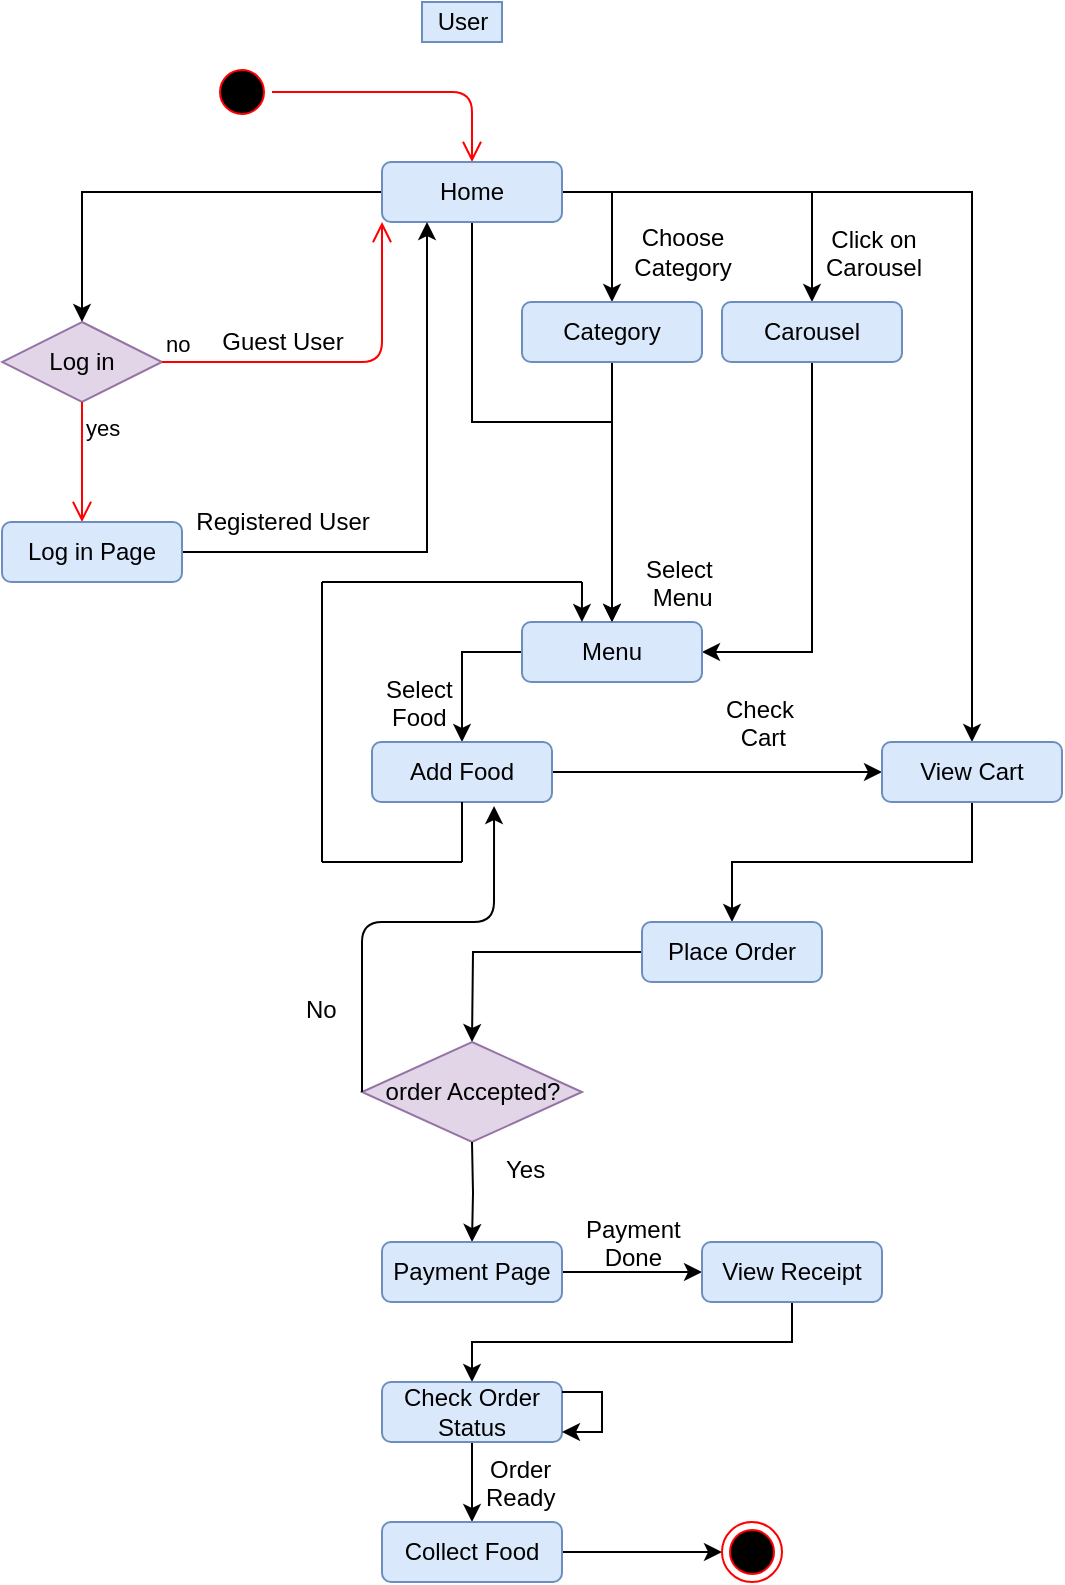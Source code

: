 <mxfile version="13.6.2" type="device"><diagram name="Page-1" id="58cdce13-f638-feb5-8d6f-7d28b1aa9fa0"><mxGraphModel dx="868" dy="433" grid="1" gridSize="10" guides="1" tooltips="1" connect="1" arrows="1" fold="1" page="1" pageScale="1" pageWidth="1100" pageHeight="850" background="#ffffff" math="0" shadow="0"><root><mxCell id="0"/><mxCell id="1" parent="0"/><mxCell id="-p3XTc4RO0In2lzbz4zF-33" value="User&lt;br&gt;" style="text;html=1;align=center;verticalAlign=middle;resizable=0;points=[];autosize=1;fillColor=#dae8fc;strokeColor=#6c8ebf;" parent="1" vertex="1"><mxGeometry x="290" y="10" width="40" height="20" as="geometry"/></mxCell><mxCell id="-p3XTc4RO0In2lzbz4zF-45" value="" style="ellipse;html=1;shape=startState;fillColor=#000000;strokeColor=#ff0000;" parent="1" vertex="1"><mxGeometry x="185" y="40" width="30" height="30" as="geometry"/></mxCell><mxCell id="-p3XTc4RO0In2lzbz4zF-46" value="" style="edgeStyle=orthogonalEdgeStyle;html=1;verticalAlign=bottom;endArrow=open;endSize=8;strokeColor=#ff0000;" parent="1" source="-p3XTc4RO0In2lzbz4zF-45" target="-p3XTc4RO0In2lzbz4zF-72" edge="1"><mxGeometry relative="1" as="geometry"><mxPoint x="120" y="90" as="targetPoint"/></mxGeometry></mxCell><mxCell id="-p3XTc4RO0In2lzbz4zF-76" style="edgeStyle=orthogonalEdgeStyle;rounded=0;orthogonalLoop=1;jettySize=auto;html=1;entryX=0.5;entryY=0;entryDx=0;entryDy=0;" parent="1" source="-p3XTc4RO0In2lzbz4zF-72" target="-p3XTc4RO0In2lzbz4zF-73" edge="1"><mxGeometry relative="1" as="geometry"/></mxCell><mxCell id="-p3XTc4RO0In2lzbz4zF-86" style="edgeStyle=orthogonalEdgeStyle;rounded=0;orthogonalLoop=1;jettySize=auto;html=1;entryX=0.5;entryY=0;entryDx=0;entryDy=0;" parent="1" source="-p3XTc4RO0In2lzbz4zF-72" target="-p3XTc4RO0In2lzbz4zF-82" edge="1"><mxGeometry relative="1" as="geometry"/></mxCell><mxCell id="-p3XTc4RO0In2lzbz4zF-87" style="edgeStyle=orthogonalEdgeStyle;rounded=0;orthogonalLoop=1;jettySize=auto;html=1;" parent="1" source="-p3XTc4RO0In2lzbz4zF-72" target="-p3XTc4RO0In2lzbz4zF-83" edge="1"><mxGeometry relative="1" as="geometry"/></mxCell><mxCell id="-p3XTc4RO0In2lzbz4zF-102" style="edgeStyle=orthogonalEdgeStyle;rounded=0;orthogonalLoop=1;jettySize=auto;html=1;entryX=0.5;entryY=0;entryDx=0;entryDy=0;" parent="1" source="-p3XTc4RO0In2lzbz4zF-72" target="-p3XTc4RO0In2lzbz4zF-93" edge="1"><mxGeometry relative="1" as="geometry"/></mxCell><mxCell id="-p3XTc4RO0In2lzbz4zF-119" style="edgeStyle=orthogonalEdgeStyle;rounded=0;orthogonalLoop=1;jettySize=auto;html=1;exitX=1;exitY=0.5;exitDx=0;exitDy=0;entryX=0.5;entryY=0;entryDx=0;entryDy=0;" parent="1" source="-p3XTc4RO0In2lzbz4zF-72" target="-p3XTc4RO0In2lzbz4zF-118" edge="1"><mxGeometry relative="1" as="geometry"/></mxCell><mxCell id="-p3XTc4RO0In2lzbz4zF-72" value="Home" style="rounded=1;whiteSpace=wrap;html=1;fillColor=#dae8fc;strokeColor=#6c8ebf;" parent="1" vertex="1"><mxGeometry x="270" y="90" width="90" height="30" as="geometry"/></mxCell><mxCell id="-p3XTc4RO0In2lzbz4zF-73" value="Log in" style="rhombus;whiteSpace=wrap;html=1;fillColor=#e1d5e7;strokeColor=#9673a6;" parent="1" vertex="1"><mxGeometry x="80" y="170" width="80" height="40" as="geometry"/></mxCell><mxCell id="-p3XTc4RO0In2lzbz4zF-74" value="no" style="edgeStyle=orthogonalEdgeStyle;html=1;align=left;verticalAlign=bottom;endArrow=open;endSize=8;strokeColor=#ff0000;entryX=0;entryY=1;entryDx=0;entryDy=0;" parent="1" source="-p3XTc4RO0In2lzbz4zF-73" target="-p3XTc4RO0In2lzbz4zF-72" edge="1"><mxGeometry x="-1" relative="1" as="geometry"><mxPoint x="260" y="190" as="targetPoint"/></mxGeometry></mxCell><mxCell id="-p3XTc4RO0In2lzbz4zF-75" value="yes" style="edgeStyle=orthogonalEdgeStyle;html=1;align=left;verticalAlign=top;endArrow=open;endSize=8;strokeColor=#ff0000;" parent="1" source="-p3XTc4RO0In2lzbz4zF-73" edge="1"><mxGeometry x="-1" relative="1" as="geometry"><mxPoint x="120" y="270" as="targetPoint"/></mxGeometry></mxCell><mxCell id="-p3XTc4RO0In2lzbz4zF-78" style="edgeStyle=orthogonalEdgeStyle;rounded=0;orthogonalLoop=1;jettySize=auto;html=1;entryX=0.25;entryY=1;entryDx=0;entryDy=0;" parent="1" source="-p3XTc4RO0In2lzbz4zF-77" target="-p3XTc4RO0In2lzbz4zF-72" edge="1"><mxGeometry relative="1" as="geometry"/></mxCell><mxCell id="-p3XTc4RO0In2lzbz4zF-77" value="Log in Page" style="rounded=1;whiteSpace=wrap;html=1;fillColor=#dae8fc;strokeColor=#6c8ebf;" parent="1" vertex="1"><mxGeometry x="80" y="270" width="90" height="30" as="geometry"/></mxCell><mxCell id="-p3XTc4RO0In2lzbz4zF-80" value="Registered User" style="text;html=1;align=center;verticalAlign=middle;resizable=0;points=[];autosize=1;" parent="1" vertex="1"><mxGeometry x="170" y="260" width="100" height="20" as="geometry"/></mxCell><mxCell id="-p3XTc4RO0In2lzbz4zF-81" value="Guest User" style="text;html=1;align=center;verticalAlign=middle;resizable=0;points=[];autosize=1;" parent="1" vertex="1"><mxGeometry x="180" y="170" width="80" height="20" as="geometry"/></mxCell><mxCell id="-p3XTc4RO0In2lzbz4zF-117" style="edgeStyle=orthogonalEdgeStyle;rounded=0;orthogonalLoop=1;jettySize=auto;html=1;exitX=0.5;exitY=1;exitDx=0;exitDy=0;entryX=1;entryY=0.5;entryDx=0;entryDy=0;" parent="1" source="-p3XTc4RO0In2lzbz4zF-82" target="-p3XTc4RO0In2lzbz4zF-83" edge="1"><mxGeometry relative="1" as="geometry"/></mxCell><mxCell id="-p3XTc4RO0In2lzbz4zF-82" value="Carousel" style="rounded=1;whiteSpace=wrap;html=1;fillColor=#dae8fc;strokeColor=#6c8ebf;" parent="1" vertex="1"><mxGeometry x="440" y="160" width="90" height="30" as="geometry"/></mxCell><mxCell id="-p3XTc4RO0In2lzbz4zF-92" style="edgeStyle=orthogonalEdgeStyle;rounded=0;orthogonalLoop=1;jettySize=auto;html=1;exitX=0;exitY=0.5;exitDx=0;exitDy=0;" parent="1" source="-p3XTc4RO0In2lzbz4zF-83" target="-p3XTc4RO0In2lzbz4zF-89" edge="1"><mxGeometry relative="1" as="geometry"/></mxCell><mxCell id="-p3XTc4RO0In2lzbz4zF-83" value="Menu" style="rounded=1;whiteSpace=wrap;html=1;fillColor=#dae8fc;strokeColor=#6c8ebf;" parent="1" vertex="1"><mxGeometry x="340" y="320" width="90" height="30" as="geometry"/></mxCell><mxCell id="-p3XTc4RO0In2lzbz4zF-94" style="edgeStyle=orthogonalEdgeStyle;rounded=0;orthogonalLoop=1;jettySize=auto;html=1;" parent="1" source="-p3XTc4RO0In2lzbz4zF-89" target="-p3XTc4RO0In2lzbz4zF-93" edge="1"><mxGeometry relative="1" as="geometry"/></mxCell><mxCell id="-p3XTc4RO0In2lzbz4zF-89" value="Add Food" style="rounded=1;whiteSpace=wrap;html=1;fillColor=#dae8fc;strokeColor=#6c8ebf;" parent="1" vertex="1"><mxGeometry x="265" y="380" width="90" height="30" as="geometry"/></mxCell><mxCell id="-p3XTc4RO0In2lzbz4zF-107" style="edgeStyle=orthogonalEdgeStyle;rounded=0;orthogonalLoop=1;jettySize=auto;html=1;exitX=0.5;exitY=1;exitDx=0;exitDy=0;entryX=0.5;entryY=0;entryDx=0;entryDy=0;" parent="1" source="-p3XTc4RO0In2lzbz4zF-93" target="-p3XTc4RO0In2lzbz4zF-103" edge="1"><mxGeometry relative="1" as="geometry"/></mxCell><mxCell id="-p3XTc4RO0In2lzbz4zF-93" value="View Cart" style="rounded=1;whiteSpace=wrap;html=1;fillColor=#dae8fc;strokeColor=#6c8ebf;" parent="1" vertex="1"><mxGeometry x="520" y="380" width="90" height="30" as="geometry"/></mxCell><mxCell id="-p3XTc4RO0In2lzbz4zF-97" value="" style="endArrow=none;html=1;exitX=0.5;exitY=1;exitDx=0;exitDy=0;" parent="1" source="-p3XTc4RO0In2lzbz4zF-89" edge="1"><mxGeometry width="50" height="50" relative="1" as="geometry"><mxPoint x="320" y="360" as="sourcePoint"/><mxPoint x="310" y="440" as="targetPoint"/></mxGeometry></mxCell><mxCell id="-p3XTc4RO0In2lzbz4zF-98" value="" style="endArrow=none;html=1;" parent="1" edge="1"><mxGeometry width="50" height="50" relative="1" as="geometry"><mxPoint x="310" y="440" as="sourcePoint"/><mxPoint x="240" y="440" as="targetPoint"/></mxGeometry></mxCell><mxCell id="-p3XTc4RO0In2lzbz4zF-99" value="" style="endArrow=none;html=1;" parent="1" edge="1"><mxGeometry width="50" height="50" relative="1" as="geometry"><mxPoint x="240" y="440" as="sourcePoint"/><mxPoint x="240" y="300" as="targetPoint"/></mxGeometry></mxCell><mxCell id="-p3XTc4RO0In2lzbz4zF-100" value="" style="endArrow=none;html=1;" parent="1" edge="1"><mxGeometry width="50" height="50" relative="1" as="geometry"><mxPoint x="240" y="300" as="sourcePoint"/><mxPoint x="370" y="300" as="targetPoint"/></mxGeometry></mxCell><mxCell id="-p3XTc4RO0In2lzbz4zF-101" value="" style="endArrow=classic;html=1;entryX=0.333;entryY=0;entryDx=0;entryDy=0;entryPerimeter=0;" parent="1" target="-p3XTc4RO0In2lzbz4zF-83" edge="1"><mxGeometry width="50" height="50" relative="1" as="geometry"><mxPoint x="370" y="300" as="sourcePoint"/><mxPoint x="370" y="310" as="targetPoint"/></mxGeometry></mxCell><mxCell id="-p3XTc4RO0In2lzbz4zF-109" style="edgeStyle=orthogonalEdgeStyle;rounded=0;orthogonalLoop=1;jettySize=auto;html=1;exitX=0;exitY=0.5;exitDx=0;exitDy=0;entryX=0.5;entryY=0;entryDx=0;entryDy=0;" parent="1" source="-p3XTc4RO0In2lzbz4zF-103" edge="1"><mxGeometry relative="1" as="geometry"><mxPoint x="315" y="530" as="targetPoint"/></mxGeometry></mxCell><mxCell id="-p3XTc4RO0In2lzbz4zF-103" value="Place Order" style="rounded=1;whiteSpace=wrap;html=1;fillColor=#dae8fc;strokeColor=#6c8ebf;" parent="1" vertex="1"><mxGeometry x="400" y="470" width="90" height="30" as="geometry"/></mxCell><mxCell id="-p3XTc4RO0In2lzbz4zF-120" style="edgeStyle=orthogonalEdgeStyle;rounded=0;orthogonalLoop=1;jettySize=auto;html=1;exitX=0.5;exitY=1;exitDx=0;exitDy=0;entryX=0.5;entryY=0;entryDx=0;entryDy=0;" parent="1" source="-p3XTc4RO0In2lzbz4zF-118" target="-p3XTc4RO0In2lzbz4zF-83" edge="1"><mxGeometry relative="1" as="geometry"/></mxCell><mxCell id="-p3XTc4RO0In2lzbz4zF-118" value="Category" style="rounded=1;whiteSpace=wrap;html=1;fillColor=#dae8fc;strokeColor=#6c8ebf;" parent="1" vertex="1"><mxGeometry x="340" y="160" width="90" height="30" as="geometry"/></mxCell><mxCell id="qxCLB6wDamSiasAMRj4D-1" value="Choose&lt;br&gt;Category" style="text;html=1;resizable=0;autosize=1;align=center;verticalAlign=middle;points=[];fillColor=none;strokeColor=none;rounded=0;" vertex="1" parent="1"><mxGeometry x="390" y="120" width="60" height="30" as="geometry"/></mxCell><mxCell id="qxCLB6wDamSiasAMRj4D-3" value="&lt;div style=&quot;text-align: center&quot;&gt;&lt;span&gt;&lt;font face=&quot;helvetica&quot;&gt;Click on&lt;/font&gt;&lt;/span&gt;&lt;/div&gt;&lt;div style=&quot;text-align: center&quot;&gt;&lt;span&gt;&lt;font face=&quot;helvetica&quot;&gt;Carousel&lt;/font&gt;&lt;/span&gt;&lt;/div&gt;" style="text;whiteSpace=wrap;html=1;" vertex="1" parent="1"><mxGeometry x="490" y="115" width="70" height="40" as="geometry"/></mxCell><mxCell id="qxCLB6wDamSiasAMRj4D-4" value="&lt;div style=&quot;text-align: center&quot;&gt;&lt;span&gt;&lt;font face=&quot;helvetica&quot;&gt;Select&amp;nbsp;&lt;/font&gt;&lt;/span&gt;&lt;/div&gt;&lt;div style=&quot;text-align: center&quot;&gt;&lt;span&gt;&lt;font face=&quot;helvetica&quot;&gt;Menu&lt;/font&gt;&lt;/span&gt;&lt;/div&gt;" style="text;whiteSpace=wrap;html=1;" vertex="1" parent="1"><mxGeometry x="400" y="280" width="70" height="40" as="geometry"/></mxCell><mxCell id="qxCLB6wDamSiasAMRj4D-5" value="&lt;div style=&quot;text-align: center&quot;&gt;&lt;span&gt;&lt;font face=&quot;helvetica&quot;&gt;Select&lt;/font&gt;&lt;/span&gt;&lt;/div&gt;&lt;div style=&quot;text-align: center&quot;&gt;&lt;span&gt;&lt;font face=&quot;helvetica&quot;&gt;Food&lt;/font&gt;&lt;/span&gt;&lt;/div&gt;" style="text;whiteSpace=wrap;html=1;" vertex="1" parent="1"><mxGeometry x="270" y="340" width="70" height="40" as="geometry"/></mxCell><mxCell id="qxCLB6wDamSiasAMRj4D-6" value="&lt;div style=&quot;text-align: center&quot;&gt;&lt;span&gt;&lt;font face=&quot;helvetica&quot;&gt;Check&amp;nbsp;&lt;/font&gt;&lt;/span&gt;&lt;/div&gt;&lt;div style=&quot;text-align: center&quot;&gt;&lt;font face=&quot;helvetica&quot;&gt;Cart&lt;/font&gt;&lt;/div&gt;" style="text;whiteSpace=wrap;html=1;" vertex="1" parent="1"><mxGeometry x="440" y="350" width="70" height="40" as="geometry"/></mxCell><mxCell id="qxCLB6wDamSiasAMRj4D-8" value="" style="rhombus;whiteSpace=wrap;html=1;fillColor=#e1d5e7;strokeColor=#9673a6;" vertex="1" parent="1"><mxGeometry x="260" y="530" width="110" height="50" as="geometry"/></mxCell><mxCell id="qxCLB6wDamSiasAMRj4D-14" value="" style="edgeStyle=orthogonalEdgeStyle;rounded=0;orthogonalLoop=1;jettySize=auto;html=1;" edge="1" parent="1" target="qxCLB6wDamSiasAMRj4D-13"><mxGeometry relative="1" as="geometry"><mxPoint x="315" y="580" as="sourcePoint"/></mxGeometry></mxCell><mxCell id="qxCLB6wDamSiasAMRj4D-9" value="order Accepted?" style="text;html=1;resizable=0;autosize=1;align=center;verticalAlign=middle;points=[];fillColor=none;strokeColor=none;rounded=0;" vertex="1" parent="1"><mxGeometry x="265" y="545" width="100" height="20" as="geometry"/></mxCell><mxCell id="qxCLB6wDamSiasAMRj4D-21" style="edgeStyle=orthogonalEdgeStyle;rounded=0;orthogonalLoop=1;jettySize=auto;html=1;entryX=0;entryY=0.5;entryDx=0;entryDy=0;" edge="1" parent="1" source="qxCLB6wDamSiasAMRj4D-13" target="qxCLB6wDamSiasAMRj4D-20"><mxGeometry relative="1" as="geometry"/></mxCell><mxCell id="qxCLB6wDamSiasAMRj4D-13" value="Payment Page" style="rounded=1;whiteSpace=wrap;html=1;fillColor=#dae8fc;strokeColor=#6c8ebf;" vertex="1" parent="1"><mxGeometry x="270" y="630" width="90" height="30" as="geometry"/></mxCell><mxCell id="qxCLB6wDamSiasAMRj4D-17" value="" style="endArrow=classic;html=1;entryX=0.678;entryY=1.067;entryDx=0;entryDy=0;entryPerimeter=0;" edge="1" parent="1" target="-p3XTc4RO0In2lzbz4zF-89"><mxGeometry width="50" height="50" relative="1" as="geometry"><mxPoint x="260" y="555" as="sourcePoint"/><mxPoint x="470" y="470" as="targetPoint"/><Array as="points"><mxPoint x="260" y="470"/><mxPoint x="326" y="470"/></Array></mxGeometry></mxCell><mxCell id="qxCLB6wDamSiasAMRj4D-18" value="&lt;div style=&quot;text-align: center&quot;&gt;&lt;font face=&quot;helvetica&quot;&gt;Yes&lt;/font&gt;&lt;/div&gt;" style="text;whiteSpace=wrap;html=1;" vertex="1" parent="1"><mxGeometry x="330" y="580" width="70" height="40" as="geometry"/></mxCell><mxCell id="qxCLB6wDamSiasAMRj4D-19" value="&lt;div style=&quot;text-align: center&quot;&gt;&lt;font face=&quot;helvetica&quot;&gt;No&lt;/font&gt;&lt;/div&gt;" style="text;whiteSpace=wrap;html=1;" vertex="1" parent="1"><mxGeometry x="230" y="500" width="70" height="40" as="geometry"/></mxCell><mxCell id="qxCLB6wDamSiasAMRj4D-36" style="edgeStyle=orthogonalEdgeStyle;rounded=0;orthogonalLoop=1;jettySize=auto;html=1;exitX=0.5;exitY=1;exitDx=0;exitDy=0;entryX=0.5;entryY=0;entryDx=0;entryDy=0;" edge="1" parent="1" source="qxCLB6wDamSiasAMRj4D-20" target="qxCLB6wDamSiasAMRj4D-23"><mxGeometry relative="1" as="geometry"/></mxCell><mxCell id="qxCLB6wDamSiasAMRj4D-20" value="View Receipt" style="rounded=1;whiteSpace=wrap;html=1;fillColor=#dae8fc;strokeColor=#6c8ebf;" vertex="1" parent="1"><mxGeometry x="430" y="630" width="90" height="30" as="geometry"/></mxCell><mxCell id="qxCLB6wDamSiasAMRj4D-22" value="&lt;div style=&quot;text-align: center&quot;&gt;&lt;font face=&quot;helvetica&quot;&gt;Payment&lt;/font&gt;&lt;/div&gt;&lt;div style=&quot;text-align: center&quot;&gt;&lt;font face=&quot;helvetica&quot;&gt;Done&lt;/font&gt;&lt;/div&gt;" style="text;whiteSpace=wrap;html=1;" vertex="1" parent="1"><mxGeometry x="370" y="610" width="70" height="40" as="geometry"/></mxCell><mxCell id="qxCLB6wDamSiasAMRj4D-28" style="edgeStyle=orthogonalEdgeStyle;rounded=0;orthogonalLoop=1;jettySize=auto;html=1;entryX=0.5;entryY=0;entryDx=0;entryDy=0;" edge="1" parent="1" source="qxCLB6wDamSiasAMRj4D-23" target="qxCLB6wDamSiasAMRj4D-27"><mxGeometry relative="1" as="geometry"/></mxCell><mxCell id="qxCLB6wDamSiasAMRj4D-23" value="Check Order&lt;br&gt;Status" style="rounded=1;whiteSpace=wrap;html=1;fillColor=#dae8fc;strokeColor=#6c8ebf;" vertex="1" parent="1"><mxGeometry x="270" y="700" width="90" height="30" as="geometry"/></mxCell><mxCell id="qxCLB6wDamSiasAMRj4D-26" style="edgeStyle=orthogonalEdgeStyle;rounded=0;orthogonalLoop=1;jettySize=auto;html=1;" edge="1" parent="1" source="qxCLB6wDamSiasAMRj4D-23" target="qxCLB6wDamSiasAMRj4D-23"><mxGeometry relative="1" as="geometry"/></mxCell><mxCell id="qxCLB6wDamSiasAMRj4D-31" style="edgeStyle=orthogonalEdgeStyle;rounded=0;orthogonalLoop=1;jettySize=auto;html=1;entryX=0;entryY=0.5;entryDx=0;entryDy=0;" edge="1" parent="1" source="qxCLB6wDamSiasAMRj4D-27" target="qxCLB6wDamSiasAMRj4D-30"><mxGeometry relative="1" as="geometry"/></mxCell><mxCell id="qxCLB6wDamSiasAMRj4D-27" value="Collect Food" style="rounded=1;whiteSpace=wrap;html=1;fillColor=#dae8fc;strokeColor=#6c8ebf;" vertex="1" parent="1"><mxGeometry x="270" y="770" width="90" height="30" as="geometry"/></mxCell><mxCell id="qxCLB6wDamSiasAMRj4D-29" value="&lt;div style=&quot;text-align: center&quot;&gt;&lt;font face=&quot;helvetica&quot;&gt;Order&lt;/font&gt;&lt;/div&gt;&lt;div style=&quot;text-align: center&quot;&gt;&lt;font face=&quot;helvetica&quot;&gt;Ready&lt;/font&gt;&lt;/div&gt;" style="text;whiteSpace=wrap;html=1;" vertex="1" parent="1"><mxGeometry x="320" y="730" width="70" height="40" as="geometry"/></mxCell><mxCell id="qxCLB6wDamSiasAMRj4D-30" value="" style="ellipse;html=1;shape=endState;fillColor=#000000;strokeColor=#ff0000;" vertex="1" parent="1"><mxGeometry x="440" y="770" width="30" height="30" as="geometry"/></mxCell></root></mxGraphModel></diagram></mxfile>
